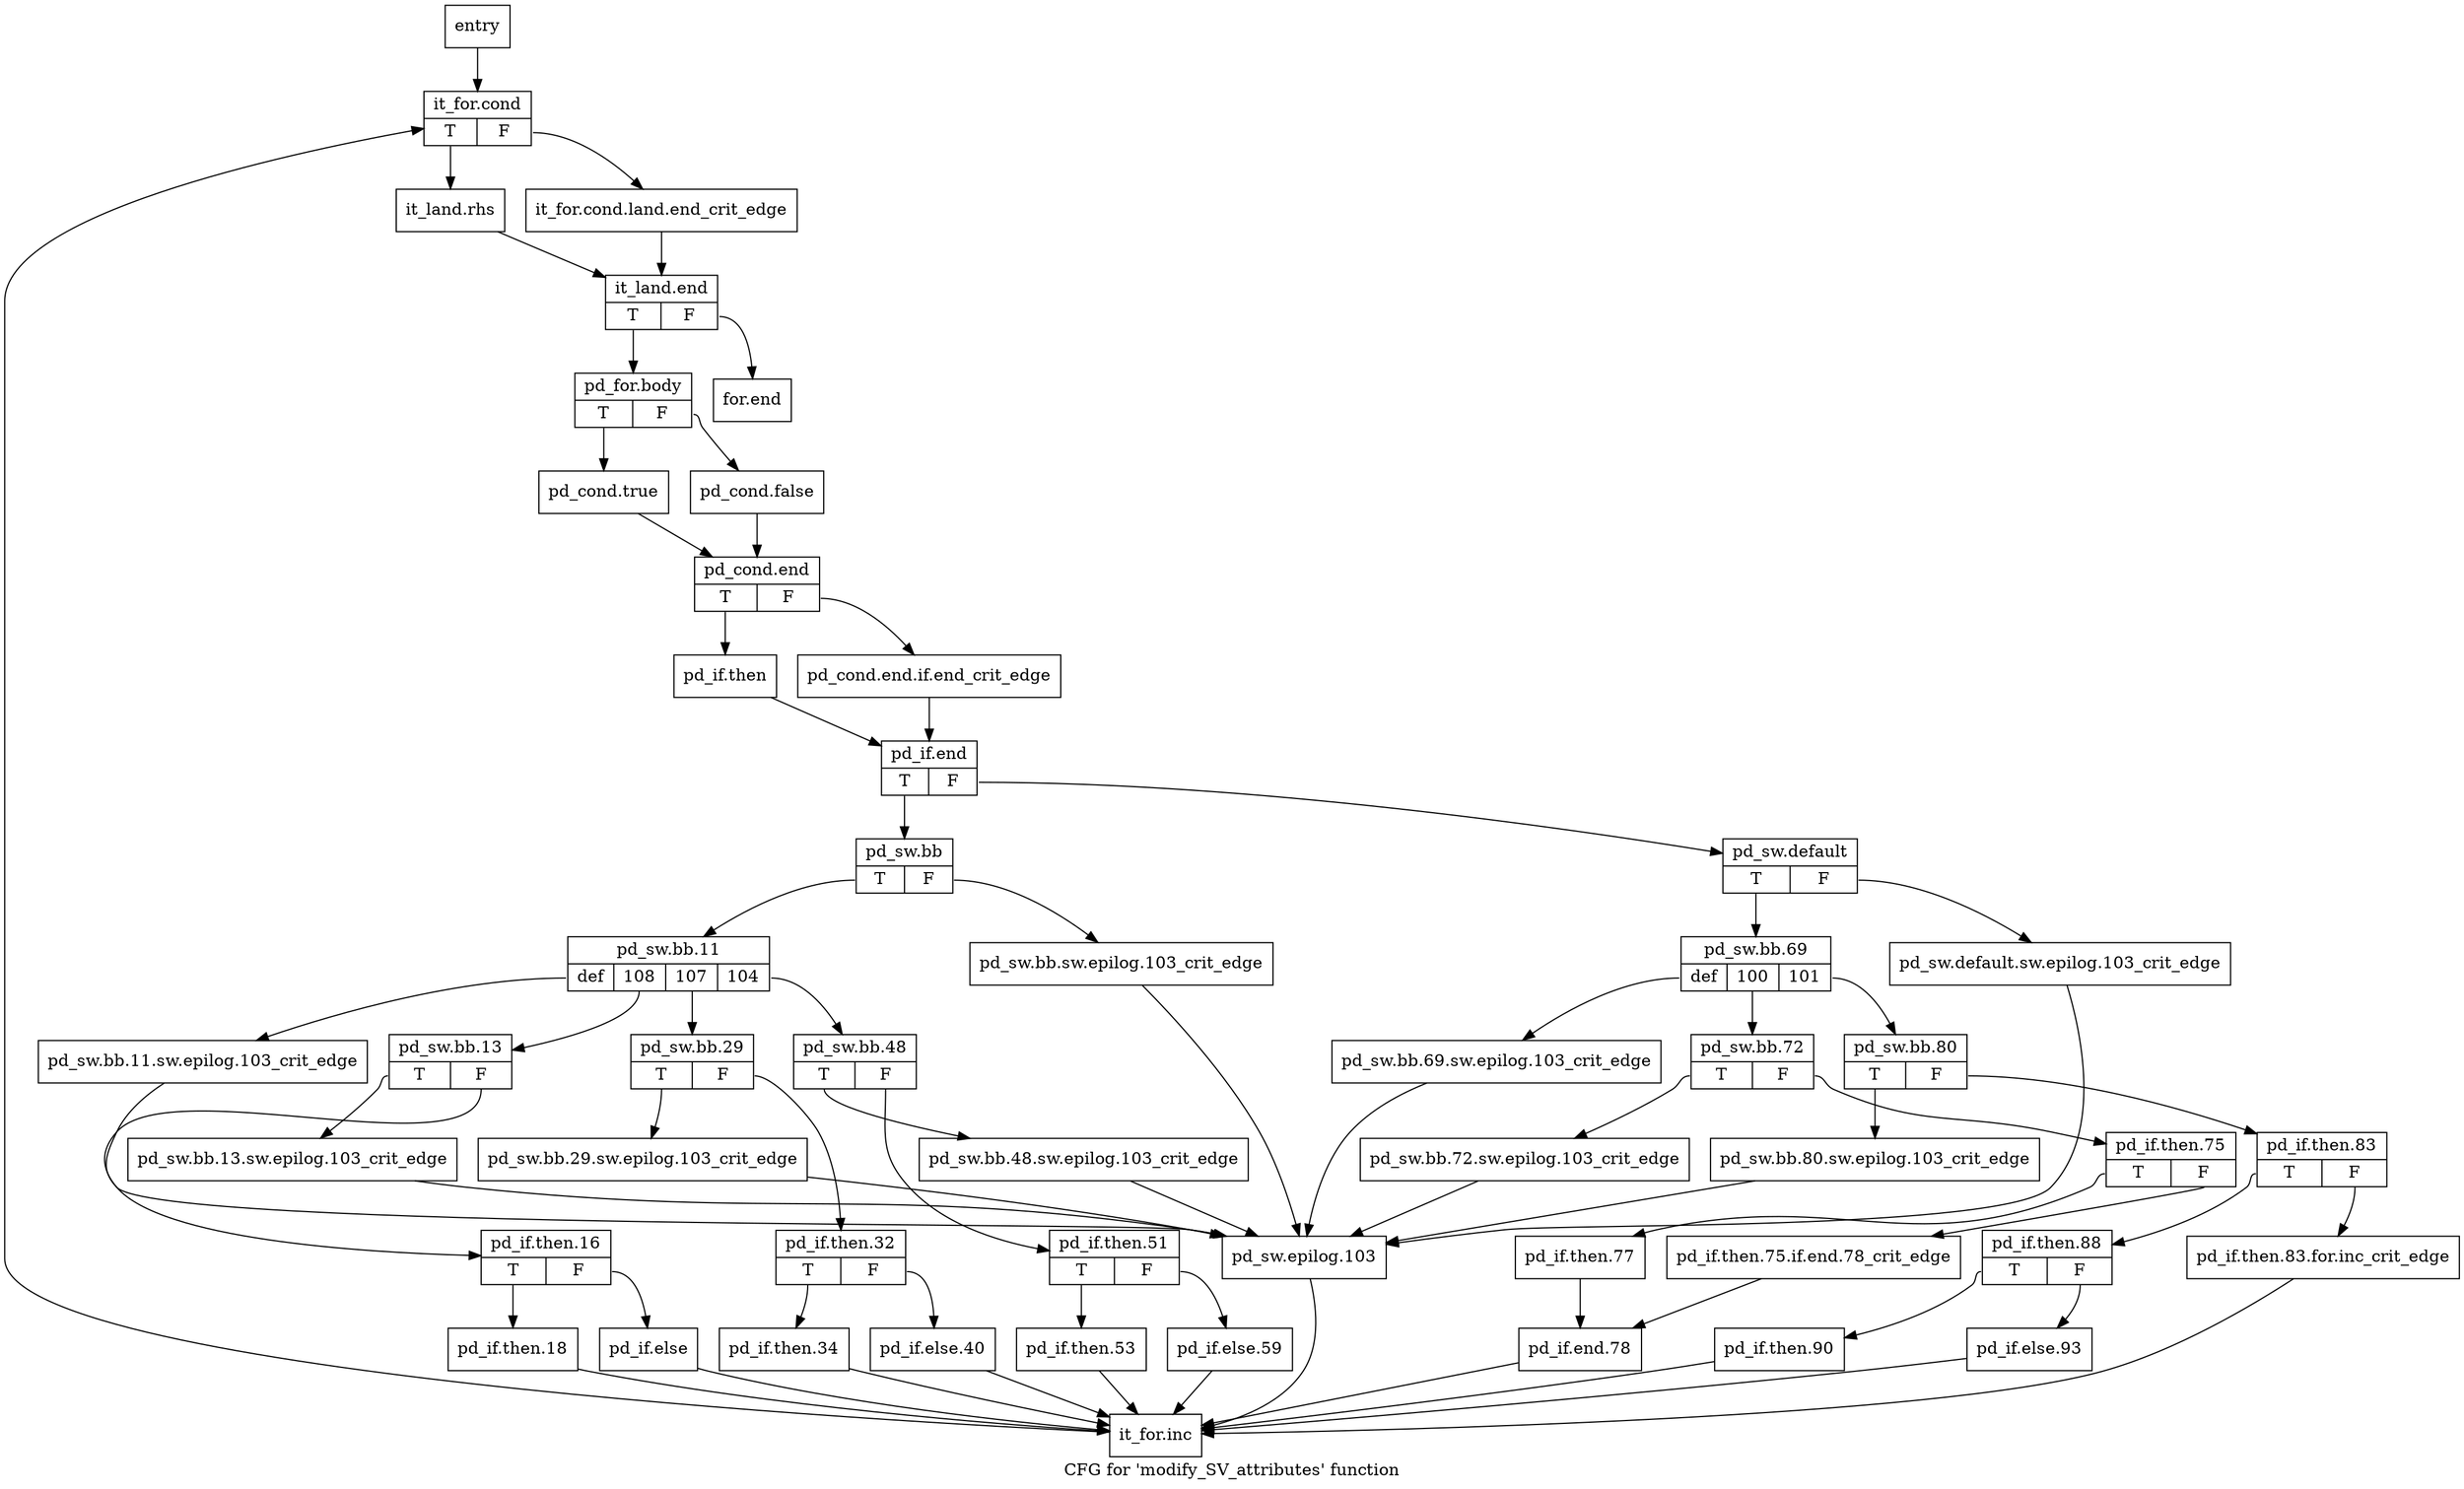 digraph "CFG for 'modify_SV_attributes' function" {
	label="CFG for 'modify_SV_attributes' function";

	Node0x44e7f60 [shape=record,label="{entry}"];
	Node0x44e7f60 -> Node0x44e7fb0;
	Node0x44e7fb0 [shape=record,label="{it_for.cond|{<s0>T|<s1>F}}"];
	Node0x44e7fb0:s0 -> Node0x44e8050;
	Node0x44e7fb0:s1 -> Node0x44e8000;
	Node0x44e8000 [shape=record,label="{it_for.cond.land.end_crit_edge}"];
	Node0x44e8000 -> Node0x44e80a0;
	Node0x44e8050 [shape=record,label="{it_land.rhs}"];
	Node0x44e8050 -> Node0x44e80a0;
	Node0x44e80a0 [shape=record,label="{it_land.end|{<s0>T|<s1>F}}"];
	Node0x44e80a0:s0 -> Node0x44e80f0;
	Node0x44e80a0:s1 -> Node0x44e8f00;
	Node0x44e80f0 [shape=record,label="{pd_for.body|{<s0>T|<s1>F}}"];
	Node0x44e80f0:s0 -> Node0x44e8140;
	Node0x44e80f0:s1 -> Node0x44e8190;
	Node0x44e8140 [shape=record,label="{pd_cond.true}"];
	Node0x44e8140 -> Node0x44e81e0;
	Node0x44e8190 [shape=record,label="{pd_cond.false}"];
	Node0x44e8190 -> Node0x44e81e0;
	Node0x44e81e0 [shape=record,label="{pd_cond.end|{<s0>T|<s1>F}}"];
	Node0x44e81e0:s0 -> Node0x44e8280;
	Node0x44e81e0:s1 -> Node0x44e8230;
	Node0x44e8230 [shape=record,label="{pd_cond.end.if.end_crit_edge}"];
	Node0x44e8230 -> Node0x44e82d0;
	Node0x44e8280 [shape=record,label="{pd_if.then}"];
	Node0x44e8280 -> Node0x44e82d0;
	Node0x44e82d0 [shape=record,label="{pd_if.end|{<s0>T|<s1>F}}"];
	Node0x44e82d0:s0 -> Node0x44e8320;
	Node0x44e82d0:s1 -> Node0x44e8910;
	Node0x44e8320 [shape=record,label="{pd_sw.bb|{<s0>T|<s1>F}}"];
	Node0x44e8320:s0 -> Node0x44e83c0;
	Node0x44e8320:s1 -> Node0x44e8370;
	Node0x44e8370 [shape=record,label="{pd_sw.bb.sw.epilog.103_crit_edge}"];
	Node0x44e8370 -> Node0x44e8e60;
	Node0x44e83c0 [shape=record,label="{pd_sw.bb.11|{<s0>def|<s1>108|<s2>107|<s3>104}}"];
	Node0x44e83c0:s0 -> Node0x44e8410;
	Node0x44e83c0:s1 -> Node0x44e8460;
	Node0x44e83c0:s2 -> Node0x44e85f0;
	Node0x44e83c0:s3 -> Node0x44e8780;
	Node0x44e8410 [shape=record,label="{pd_sw.bb.11.sw.epilog.103_crit_edge}"];
	Node0x44e8410 -> Node0x44e8e60;
	Node0x44e8460 [shape=record,label="{pd_sw.bb.13|{<s0>T|<s1>F}}"];
	Node0x44e8460:s0 -> Node0x44e84b0;
	Node0x44e8460:s1 -> Node0x44e8500;
	Node0x44e84b0 [shape=record,label="{pd_sw.bb.13.sw.epilog.103_crit_edge}"];
	Node0x44e84b0 -> Node0x44e8e60;
	Node0x44e8500 [shape=record,label="{pd_if.then.16|{<s0>T|<s1>F}}"];
	Node0x44e8500:s0 -> Node0x44e8550;
	Node0x44e8500:s1 -> Node0x44e85a0;
	Node0x44e8550 [shape=record,label="{pd_if.then.18}"];
	Node0x44e8550 -> Node0x44e8eb0;
	Node0x44e85a0 [shape=record,label="{pd_if.else}"];
	Node0x44e85a0 -> Node0x44e8eb0;
	Node0x44e85f0 [shape=record,label="{pd_sw.bb.29|{<s0>T|<s1>F}}"];
	Node0x44e85f0:s0 -> Node0x44e8640;
	Node0x44e85f0:s1 -> Node0x44e8690;
	Node0x44e8640 [shape=record,label="{pd_sw.bb.29.sw.epilog.103_crit_edge}"];
	Node0x44e8640 -> Node0x44e8e60;
	Node0x44e8690 [shape=record,label="{pd_if.then.32|{<s0>T|<s1>F}}"];
	Node0x44e8690:s0 -> Node0x44e86e0;
	Node0x44e8690:s1 -> Node0x44e8730;
	Node0x44e86e0 [shape=record,label="{pd_if.then.34}"];
	Node0x44e86e0 -> Node0x44e8eb0;
	Node0x44e8730 [shape=record,label="{pd_if.else.40}"];
	Node0x44e8730 -> Node0x44e8eb0;
	Node0x44e8780 [shape=record,label="{pd_sw.bb.48|{<s0>T|<s1>F}}"];
	Node0x44e8780:s0 -> Node0x44e87d0;
	Node0x44e8780:s1 -> Node0x44e8820;
	Node0x44e87d0 [shape=record,label="{pd_sw.bb.48.sw.epilog.103_crit_edge}"];
	Node0x44e87d0 -> Node0x44e8e60;
	Node0x44e8820 [shape=record,label="{pd_if.then.51|{<s0>T|<s1>F}}"];
	Node0x44e8820:s0 -> Node0x44e8870;
	Node0x44e8820:s1 -> Node0x44e88c0;
	Node0x44e8870 [shape=record,label="{pd_if.then.53}"];
	Node0x44e8870 -> Node0x44e8eb0;
	Node0x44e88c0 [shape=record,label="{pd_if.else.59}"];
	Node0x44e88c0 -> Node0x44e8eb0;
	Node0x44e8910 [shape=record,label="{pd_sw.default|{<s0>T|<s1>F}}"];
	Node0x44e8910:s0 -> Node0x44e89b0;
	Node0x44e8910:s1 -> Node0x44e8960;
	Node0x44e8960 [shape=record,label="{pd_sw.default.sw.epilog.103_crit_edge}"];
	Node0x44e8960 -> Node0x44e8e60;
	Node0x44e89b0 [shape=record,label="{pd_sw.bb.69|{<s0>def|<s1>100|<s2>101}}"];
	Node0x44e89b0:s0 -> Node0x44e8a00;
	Node0x44e89b0:s1 -> Node0x44e8a50;
	Node0x44e89b0:s2 -> Node0x44e8c30;
	Node0x44e8a00 [shape=record,label="{pd_sw.bb.69.sw.epilog.103_crit_edge}"];
	Node0x44e8a00 -> Node0x44e8e60;
	Node0x44e8a50 [shape=record,label="{pd_sw.bb.72|{<s0>T|<s1>F}}"];
	Node0x44e8a50:s0 -> Node0x44e8aa0;
	Node0x44e8a50:s1 -> Node0x44e8af0;
	Node0x44e8aa0 [shape=record,label="{pd_sw.bb.72.sw.epilog.103_crit_edge}"];
	Node0x44e8aa0 -> Node0x44e8e60;
	Node0x44e8af0 [shape=record,label="{pd_if.then.75|{<s0>T|<s1>F}}"];
	Node0x44e8af0:s0 -> Node0x44e8b90;
	Node0x44e8af0:s1 -> Node0x44e8b40;
	Node0x44e8b40 [shape=record,label="{pd_if.then.75.if.end.78_crit_edge}"];
	Node0x44e8b40 -> Node0x44e8be0;
	Node0x44e8b90 [shape=record,label="{pd_if.then.77}"];
	Node0x44e8b90 -> Node0x44e8be0;
	Node0x44e8be0 [shape=record,label="{pd_if.end.78}"];
	Node0x44e8be0 -> Node0x44e8eb0;
	Node0x44e8c30 [shape=record,label="{pd_sw.bb.80|{<s0>T|<s1>F}}"];
	Node0x44e8c30:s0 -> Node0x44e8c80;
	Node0x44e8c30:s1 -> Node0x44e8cd0;
	Node0x44e8c80 [shape=record,label="{pd_sw.bb.80.sw.epilog.103_crit_edge}"];
	Node0x44e8c80 -> Node0x44e8e60;
	Node0x44e8cd0 [shape=record,label="{pd_if.then.83|{<s0>T|<s1>F}}"];
	Node0x44e8cd0:s0 -> Node0x44e8d70;
	Node0x44e8cd0:s1 -> Node0x44e8d20;
	Node0x44e8d20 [shape=record,label="{pd_if.then.83.for.inc_crit_edge}"];
	Node0x44e8d20 -> Node0x44e8eb0;
	Node0x44e8d70 [shape=record,label="{pd_if.then.88|{<s0>T|<s1>F}}"];
	Node0x44e8d70:s0 -> Node0x44e8dc0;
	Node0x44e8d70:s1 -> Node0x44e8e10;
	Node0x44e8dc0 [shape=record,label="{pd_if.then.90}"];
	Node0x44e8dc0 -> Node0x44e8eb0;
	Node0x44e8e10 [shape=record,label="{pd_if.else.93}"];
	Node0x44e8e10 -> Node0x44e8eb0;
	Node0x44e8e60 [shape=record,label="{pd_sw.epilog.103}"];
	Node0x44e8e60 -> Node0x44e8eb0;
	Node0x44e8eb0 [shape=record,label="{it_for.inc}"];
	Node0x44e8eb0 -> Node0x44e7fb0;
	Node0x44e8f00 [shape=record,label="{for.end}"];
}
